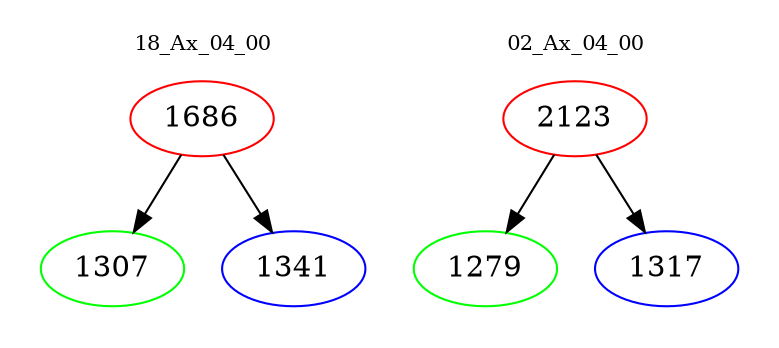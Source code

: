 digraph{
subgraph cluster_0 {
color = white
label = "18_Ax_04_00";
fontsize=10;
T0_1686 [label="1686", color="red"]
T0_1686 -> T0_1307 [color="black"]
T0_1307 [label="1307", color="green"]
T0_1686 -> T0_1341 [color="black"]
T0_1341 [label="1341", color="blue"]
}
subgraph cluster_1 {
color = white
label = "02_Ax_04_00";
fontsize=10;
T1_2123 [label="2123", color="red"]
T1_2123 -> T1_1279 [color="black"]
T1_1279 [label="1279", color="green"]
T1_2123 -> T1_1317 [color="black"]
T1_1317 [label="1317", color="blue"]
}
}
